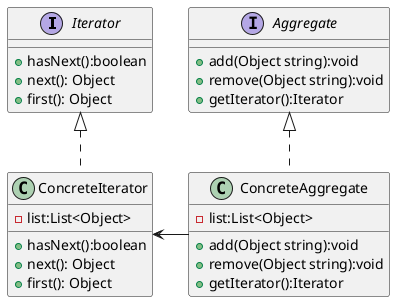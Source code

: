 @startuml

    interface Iterator{
         + hasNext():boolean
         + next(): Object
         + first(): Object
     }

     class ConcreteIterator{
         -list:List<Object>
         + hasNext():boolean
         + next(): Object
         + first(): Object
     }

     interface Aggregate{
           + add(Object string):void
           + remove(Object string):void
           + getIterator():Iterator
     }

     class ConcreteAggregate{
           -list:List<Object>
           + add(Object string):void
           + remove(Object string):void
           + getIterator():Iterator
     }

         Aggregate <|.. ConcreteAggregate
         Iterator <|.. ConcreteIterator
    ConcreteIterator <- ConcreteAggregate





@enduml